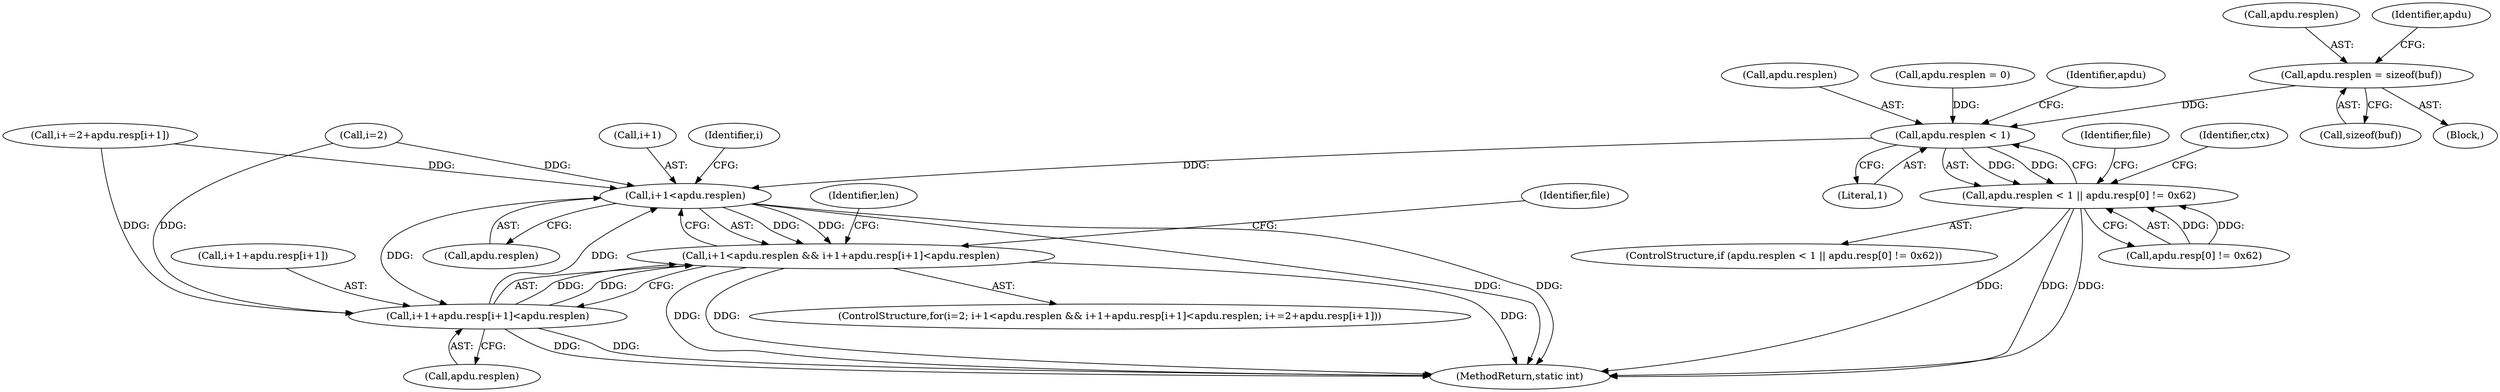 digraph "0_OpenSC_360e95d45ac4123255a4c796db96337f332160ad#diff-d643a0fa169471dbf2912f4866dc49c5_3@API" {
"1000264" [label="(Call,apdu.resplen = sizeof(buf))"];
"1000335" [label="(Call,apdu.resplen < 1)"];
"1000334" [label="(Call,apdu.resplen < 1 || apdu.resp[0] != 0x62)"];
"1000387" [label="(Call,i+1<apdu.resplen)"];
"1000386" [label="(Call,i+1<apdu.resplen && i+1+apdu.resp[i+1]<apdu.resplen)"];
"1000394" [label="(Call,i+1+apdu.resp[i+1]<apdu.resplen)"];
"1000258" [label="(Block,)"];
"1000336" [label="(Call,apdu.resplen)"];
"1000388" [label="(Call,i+1)"];
"1000409" [label="(Call,i+=2+apdu.resp[i+1])"];
"1000265" [label="(Call,apdu.resplen)"];
"1000277" [label="(Call,apdu.resplen = 0)"];
"1000343" [label="(Identifier,apdu)"];
"1000383" [label="(Call,i=2)"];
"1000264" [label="(Call,apdu.resplen = sizeof(buf))"];
"1000406" [label="(Call,apdu.resplen)"];
"1000424" [label="(Identifier,len)"];
"1000386" [label="(Call,i+1<apdu.resplen && i+1+apdu.resp[i+1]<apdu.resplen)"];
"1000333" [label="(ControlStructure,if (apdu.resplen < 1 || apdu.resp[0] != 0x62))"];
"1000335" [label="(Call,apdu.resplen < 1)"];
"1000272" [label="(Identifier,apdu)"];
"1000395" [label="(Call,i+1+apdu.resp[i+1])"];
"1000593" [label="(Identifier,file)"];
"1000382" [label="(ControlStructure,for(i=2; i+1<apdu.resplen && i+1+apdu.resp[i+1]<apdu.resplen; i+=2+apdu.resp[i+1]))"];
"1000387" [label="(Call,i+1<apdu.resplen)"];
"1000607" [label="(MethodReturn,static int)"];
"1000362" [label="(Identifier,file)"];
"1000349" [label="(Identifier,ctx)"];
"1000340" [label="(Call,apdu.resp[0] != 0x62)"];
"1000268" [label="(Call,sizeof(buf))"];
"1000396" [label="(Identifier,i)"];
"1000334" [label="(Call,apdu.resplen < 1 || apdu.resp[0] != 0x62)"];
"1000394" [label="(Call,i+1+apdu.resp[i+1]<apdu.resplen)"];
"1000339" [label="(Literal,1)"];
"1000391" [label="(Call,apdu.resplen)"];
"1000264" -> "1000258"  [label="AST: "];
"1000264" -> "1000268"  [label="CFG: "];
"1000265" -> "1000264"  [label="AST: "];
"1000268" -> "1000264"  [label="AST: "];
"1000272" -> "1000264"  [label="CFG: "];
"1000264" -> "1000335"  [label="DDG: "];
"1000335" -> "1000334"  [label="AST: "];
"1000335" -> "1000339"  [label="CFG: "];
"1000336" -> "1000335"  [label="AST: "];
"1000339" -> "1000335"  [label="AST: "];
"1000343" -> "1000335"  [label="CFG: "];
"1000334" -> "1000335"  [label="CFG: "];
"1000335" -> "1000334"  [label="DDG: "];
"1000335" -> "1000334"  [label="DDG: "];
"1000277" -> "1000335"  [label="DDG: "];
"1000335" -> "1000387"  [label="DDG: "];
"1000334" -> "1000333"  [label="AST: "];
"1000334" -> "1000340"  [label="CFG: "];
"1000340" -> "1000334"  [label="AST: "];
"1000349" -> "1000334"  [label="CFG: "];
"1000362" -> "1000334"  [label="CFG: "];
"1000334" -> "1000607"  [label="DDG: "];
"1000334" -> "1000607"  [label="DDG: "];
"1000334" -> "1000607"  [label="DDG: "];
"1000340" -> "1000334"  [label="DDG: "];
"1000340" -> "1000334"  [label="DDG: "];
"1000387" -> "1000386"  [label="AST: "];
"1000387" -> "1000391"  [label="CFG: "];
"1000388" -> "1000387"  [label="AST: "];
"1000391" -> "1000387"  [label="AST: "];
"1000396" -> "1000387"  [label="CFG: "];
"1000386" -> "1000387"  [label="CFG: "];
"1000387" -> "1000607"  [label="DDG: "];
"1000387" -> "1000607"  [label="DDG: "];
"1000387" -> "1000386"  [label="DDG: "];
"1000387" -> "1000386"  [label="DDG: "];
"1000383" -> "1000387"  [label="DDG: "];
"1000409" -> "1000387"  [label="DDG: "];
"1000394" -> "1000387"  [label="DDG: "];
"1000387" -> "1000394"  [label="DDG: "];
"1000386" -> "1000382"  [label="AST: "];
"1000386" -> "1000394"  [label="CFG: "];
"1000394" -> "1000386"  [label="AST: "];
"1000424" -> "1000386"  [label="CFG: "];
"1000593" -> "1000386"  [label="CFG: "];
"1000386" -> "1000607"  [label="DDG: "];
"1000386" -> "1000607"  [label="DDG: "];
"1000386" -> "1000607"  [label="DDG: "];
"1000394" -> "1000386"  [label="DDG: "];
"1000394" -> "1000386"  [label="DDG: "];
"1000394" -> "1000406"  [label="CFG: "];
"1000395" -> "1000394"  [label="AST: "];
"1000406" -> "1000394"  [label="AST: "];
"1000394" -> "1000607"  [label="DDG: "];
"1000394" -> "1000607"  [label="DDG: "];
"1000383" -> "1000394"  [label="DDG: "];
"1000409" -> "1000394"  [label="DDG: "];
}
